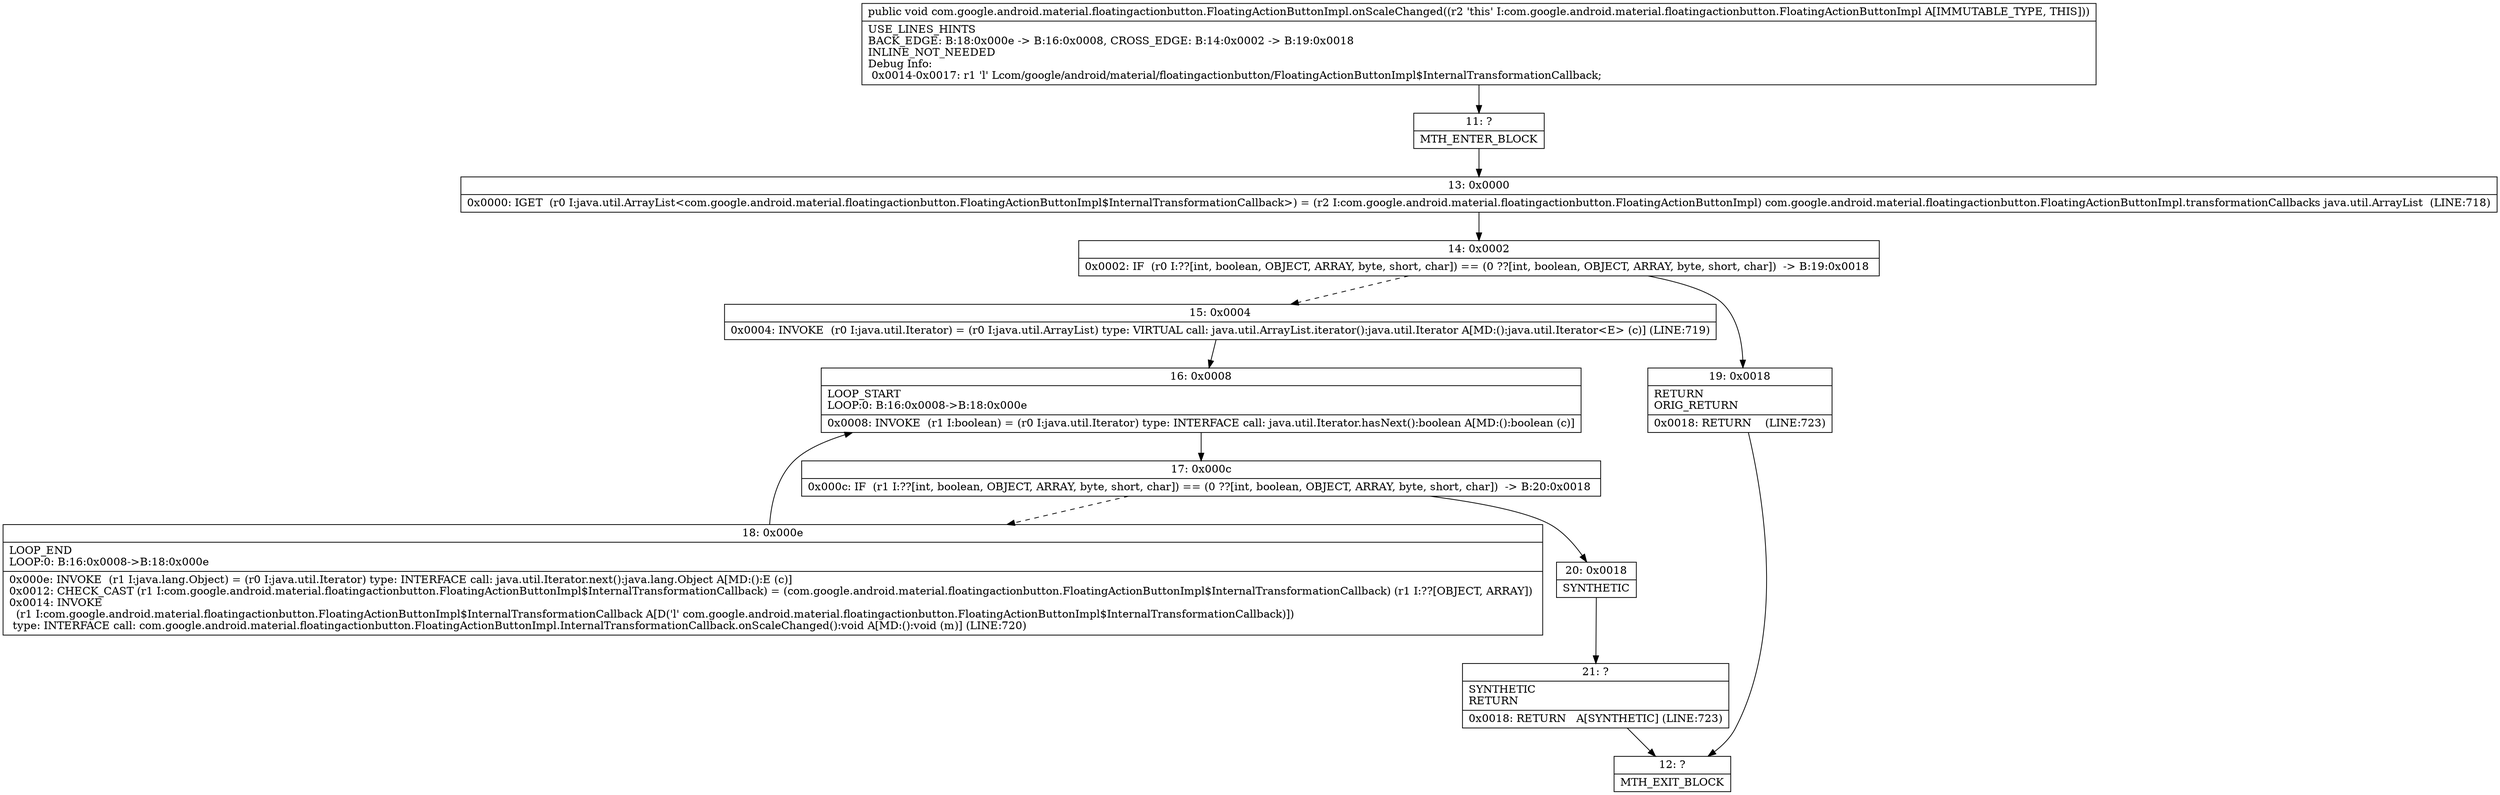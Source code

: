 digraph "CFG forcom.google.android.material.floatingactionbutton.FloatingActionButtonImpl.onScaleChanged()V" {
Node_11 [shape=record,label="{11\:\ ?|MTH_ENTER_BLOCK\l}"];
Node_13 [shape=record,label="{13\:\ 0x0000|0x0000: IGET  (r0 I:java.util.ArrayList\<com.google.android.material.floatingactionbutton.FloatingActionButtonImpl$InternalTransformationCallback\>) = (r2 I:com.google.android.material.floatingactionbutton.FloatingActionButtonImpl) com.google.android.material.floatingactionbutton.FloatingActionButtonImpl.transformationCallbacks java.util.ArrayList  (LINE:718)\l}"];
Node_14 [shape=record,label="{14\:\ 0x0002|0x0002: IF  (r0 I:??[int, boolean, OBJECT, ARRAY, byte, short, char]) == (0 ??[int, boolean, OBJECT, ARRAY, byte, short, char])  \-\> B:19:0x0018 \l}"];
Node_15 [shape=record,label="{15\:\ 0x0004|0x0004: INVOKE  (r0 I:java.util.Iterator) = (r0 I:java.util.ArrayList) type: VIRTUAL call: java.util.ArrayList.iterator():java.util.Iterator A[MD:():java.util.Iterator\<E\> (c)] (LINE:719)\l}"];
Node_16 [shape=record,label="{16\:\ 0x0008|LOOP_START\lLOOP:0: B:16:0x0008\-\>B:18:0x000e\l|0x0008: INVOKE  (r1 I:boolean) = (r0 I:java.util.Iterator) type: INTERFACE call: java.util.Iterator.hasNext():boolean A[MD:():boolean (c)]\l}"];
Node_17 [shape=record,label="{17\:\ 0x000c|0x000c: IF  (r1 I:??[int, boolean, OBJECT, ARRAY, byte, short, char]) == (0 ??[int, boolean, OBJECT, ARRAY, byte, short, char])  \-\> B:20:0x0018 \l}"];
Node_18 [shape=record,label="{18\:\ 0x000e|LOOP_END\lLOOP:0: B:16:0x0008\-\>B:18:0x000e\l|0x000e: INVOKE  (r1 I:java.lang.Object) = (r0 I:java.util.Iterator) type: INTERFACE call: java.util.Iterator.next():java.lang.Object A[MD:():E (c)]\l0x0012: CHECK_CAST (r1 I:com.google.android.material.floatingactionbutton.FloatingActionButtonImpl$InternalTransformationCallback) = (com.google.android.material.floatingactionbutton.FloatingActionButtonImpl$InternalTransformationCallback) (r1 I:??[OBJECT, ARRAY]) \l0x0014: INVOKE  \l  (r1 I:com.google.android.material.floatingactionbutton.FloatingActionButtonImpl$InternalTransformationCallback A[D('l' com.google.android.material.floatingactionbutton.FloatingActionButtonImpl$InternalTransformationCallback)])\l type: INTERFACE call: com.google.android.material.floatingactionbutton.FloatingActionButtonImpl.InternalTransformationCallback.onScaleChanged():void A[MD:():void (m)] (LINE:720)\l}"];
Node_20 [shape=record,label="{20\:\ 0x0018|SYNTHETIC\l}"];
Node_21 [shape=record,label="{21\:\ ?|SYNTHETIC\lRETURN\l|0x0018: RETURN   A[SYNTHETIC] (LINE:723)\l}"];
Node_12 [shape=record,label="{12\:\ ?|MTH_EXIT_BLOCK\l}"];
Node_19 [shape=record,label="{19\:\ 0x0018|RETURN\lORIG_RETURN\l|0x0018: RETURN    (LINE:723)\l}"];
MethodNode[shape=record,label="{public void com.google.android.material.floatingactionbutton.FloatingActionButtonImpl.onScaleChanged((r2 'this' I:com.google.android.material.floatingactionbutton.FloatingActionButtonImpl A[IMMUTABLE_TYPE, THIS]))  | USE_LINES_HINTS\lBACK_EDGE: B:18:0x000e \-\> B:16:0x0008, CROSS_EDGE: B:14:0x0002 \-\> B:19:0x0018\lINLINE_NOT_NEEDED\lDebug Info:\l  0x0014\-0x0017: r1 'l' Lcom\/google\/android\/material\/floatingactionbutton\/FloatingActionButtonImpl$InternalTransformationCallback;\l}"];
MethodNode -> Node_11;Node_11 -> Node_13;
Node_13 -> Node_14;
Node_14 -> Node_15[style=dashed];
Node_14 -> Node_19;
Node_15 -> Node_16;
Node_16 -> Node_17;
Node_17 -> Node_18[style=dashed];
Node_17 -> Node_20;
Node_18 -> Node_16;
Node_20 -> Node_21;
Node_21 -> Node_12;
Node_19 -> Node_12;
}

